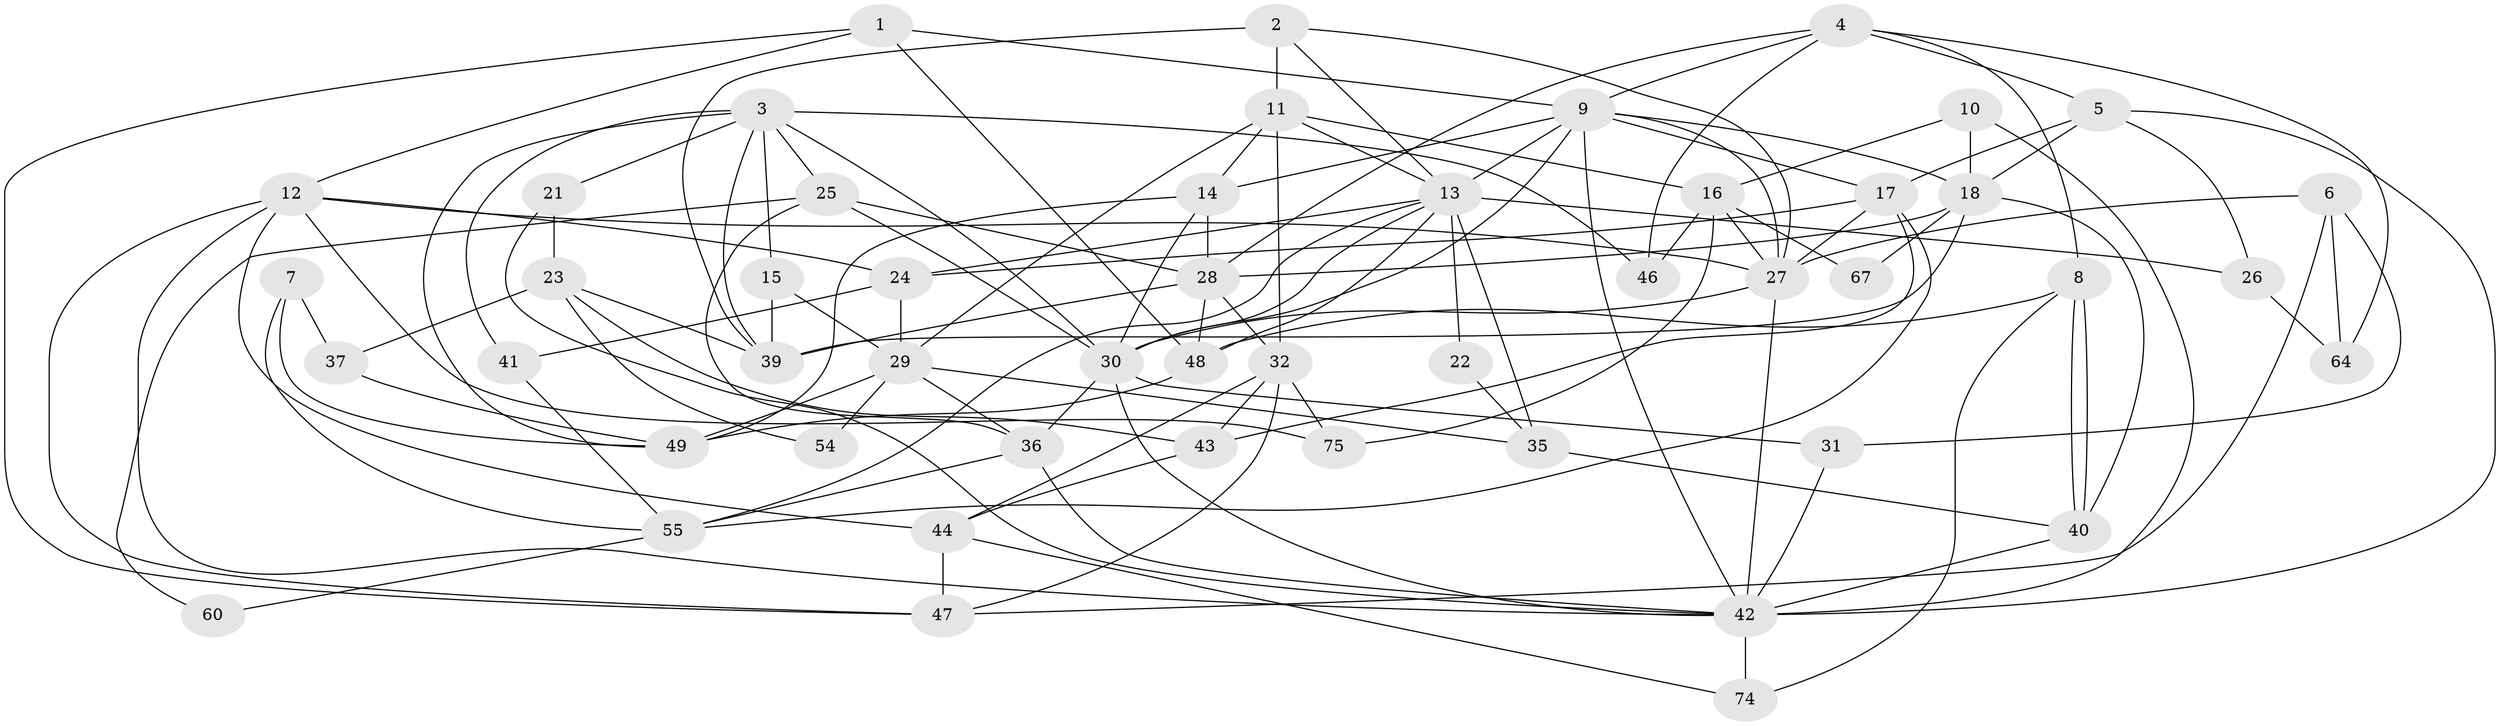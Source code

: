 // Generated by graph-tools (version 1.1) at 2025/24/03/03/25 07:24:01]
// undirected, 50 vertices, 125 edges
graph export_dot {
graph [start="1"]
  node [color=gray90,style=filled];
  1 [super="+20"];
  2 [super="+19"];
  3 [super="+80"];
  4 [super="+38"];
  5 [super="+58"];
  6;
  7;
  8 [super="+62"];
  9 [super="+51"];
  10 [super="+72"];
  11 [super="+52"];
  12 [super="+78"];
  13 [super="+50"];
  14 [super="+33"];
  15;
  16 [super="+53"];
  17 [super="+65"];
  18 [super="+56"];
  21;
  22;
  23 [super="+59"];
  24;
  25 [super="+34"];
  26;
  27 [super="+70"];
  28 [super="+76"];
  29 [super="+69"];
  30 [super="+45"];
  31;
  32 [super="+68"];
  35;
  36 [super="+61"];
  37;
  39 [super="+77"];
  40;
  41;
  42 [super="+73"];
  43;
  44 [super="+63"];
  46;
  47 [super="+81"];
  48 [super="+57"];
  49 [super="+71"];
  54;
  55 [super="+66"];
  60;
  64 [super="+79"];
  67;
  74;
  75;
  1 -- 12;
  1 -- 48;
  1 -- 9;
  1 -- 47;
  2 -- 27;
  2 -- 11;
  2 -- 39 [weight=2];
  2 -- 13;
  3 -- 25 [weight=2];
  3 -- 21;
  3 -- 41;
  3 -- 46;
  3 -- 15;
  3 -- 49;
  3 -- 30;
  3 -- 39;
  4 -- 46;
  4 -- 64;
  4 -- 9;
  4 -- 28;
  4 -- 8;
  4 -- 5;
  5 -- 18;
  5 -- 26;
  5 -- 42;
  5 -- 17;
  6 -- 31;
  6 -- 47;
  6 -- 27;
  6 -- 64;
  7 -- 55;
  7 -- 37;
  7 -- 49;
  8 -- 40;
  8 -- 40;
  8 -- 74;
  8 -- 48;
  9 -- 17;
  9 -- 18;
  9 -- 13;
  9 -- 42;
  9 -- 27;
  9 -- 14;
  9 -- 30;
  10 -- 18;
  10 -- 42;
  10 -- 16;
  11 -- 13;
  11 -- 32;
  11 -- 29;
  11 -- 16;
  11 -- 14;
  12 -- 75;
  12 -- 42;
  12 -- 27;
  12 -- 24;
  12 -- 44;
  12 -- 47;
  13 -- 22;
  13 -- 24;
  13 -- 55;
  13 -- 35;
  13 -- 26;
  13 -- 48;
  13 -- 30;
  14 -- 28;
  14 -- 49;
  14 -- 30;
  15 -- 29;
  15 -- 39;
  16 -- 67;
  16 -- 75;
  16 -- 46;
  16 -- 27;
  17 -- 43;
  17 -- 24;
  17 -- 27;
  17 -- 55;
  18 -- 40;
  18 -- 67;
  18 -- 39;
  18 -- 28;
  21 -- 23;
  21 -- 42;
  22 -- 35;
  23 -- 39;
  23 -- 43;
  23 -- 54;
  23 -- 37;
  24 -- 41;
  24 -- 29;
  25 -- 28 [weight=2];
  25 -- 30;
  25 -- 60;
  25 -- 36;
  26 -- 64;
  27 -- 42;
  27 -- 30;
  28 -- 32;
  28 -- 48;
  28 -- 39;
  29 -- 49;
  29 -- 36;
  29 -- 35;
  29 -- 54;
  30 -- 42;
  30 -- 36;
  30 -- 31;
  31 -- 42;
  32 -- 75;
  32 -- 43;
  32 -- 47;
  32 -- 44;
  35 -- 40;
  36 -- 42;
  36 -- 55;
  37 -- 49;
  40 -- 42;
  41 -- 55;
  42 -- 74;
  43 -- 44;
  44 -- 74;
  44 -- 47;
  48 -- 49;
  55 -- 60;
}
